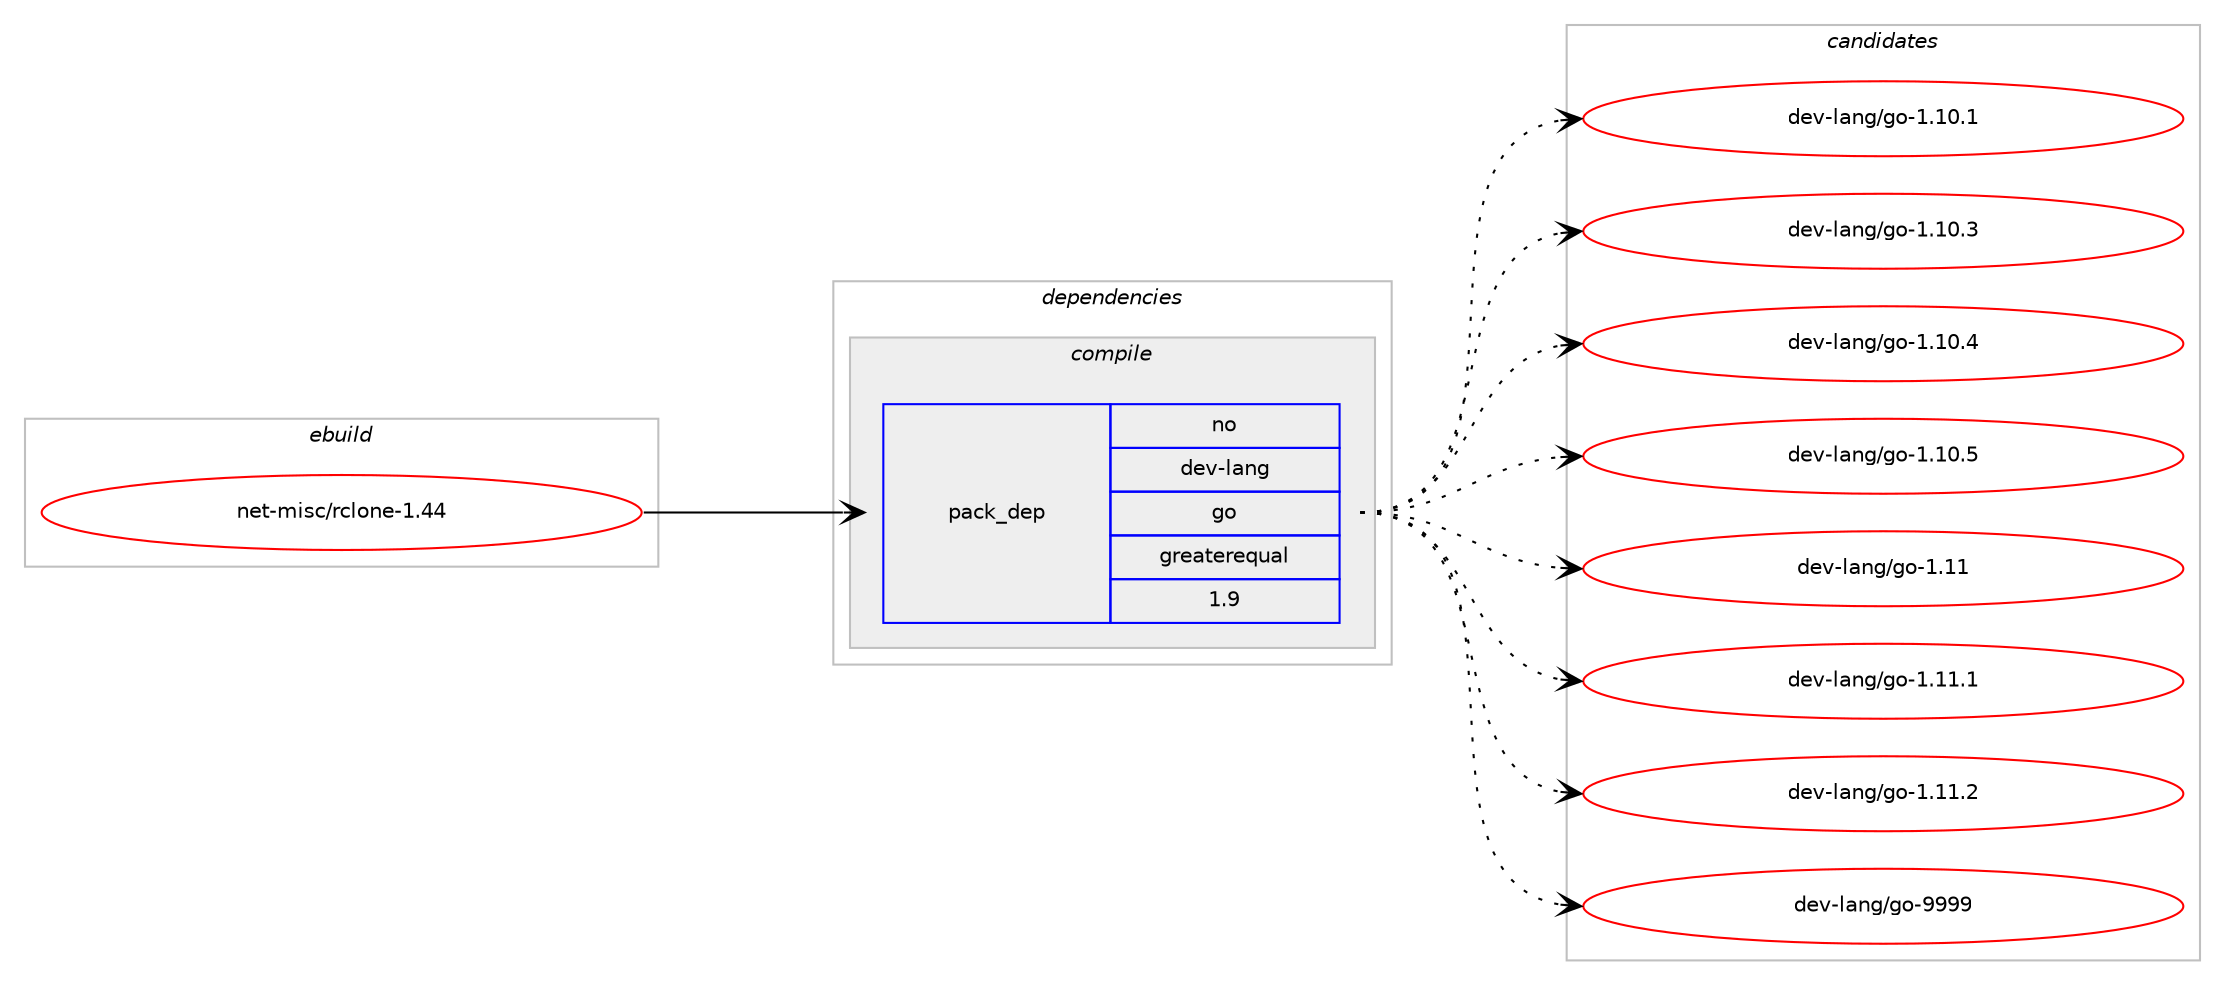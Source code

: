 digraph prolog {

# *************
# Graph options
# *************

newrank=true;
concentrate=true;
compound=true;
graph [rankdir=LR,fontname=Helvetica,fontsize=10,ranksep=1.5];#, ranksep=2.5, nodesep=0.2];
edge  [arrowhead=vee];
node  [fontname=Helvetica,fontsize=10];

# **********
# The ebuild
# **********

subgraph cluster_leftcol {
color=gray;
rank=same;
label=<<i>ebuild</i>>;
id [label="net-misc/rclone-1.44", color=red, width=4, href="../net-misc/rclone-1.44.svg"];
}

# ****************
# The dependencies
# ****************

subgraph cluster_midcol {
color=gray;
label=<<i>dependencies</i>>;
subgraph cluster_compile {
fillcolor="#eeeeee";
style=filled;
label=<<i>compile</i>>;
subgraph pack4553 {
dependency5623 [label=<<TABLE BORDER="0" CELLBORDER="1" CELLSPACING="0" CELLPADDING="4" WIDTH="220"><TR><TD ROWSPAN="6" CELLPADDING="30">pack_dep</TD></TR><TR><TD WIDTH="110">no</TD></TR><TR><TD>dev-lang</TD></TR><TR><TD>go</TD></TR><TR><TD>greaterequal</TD></TR><TR><TD>1.9</TD></TR></TABLE>>, shape=none, color=blue];
}
id:e -> dependency5623:w [weight=20,style="solid",arrowhead="vee"];
}
subgraph cluster_compileandrun {
fillcolor="#eeeeee";
style=filled;
label=<<i>compile and run</i>>;
}
subgraph cluster_run {
fillcolor="#eeeeee";
style=filled;
label=<<i>run</i>>;
}
}

# **************
# The candidates
# **************

subgraph cluster_choices {
rank=same;
color=gray;
label=<<i>candidates</i>>;

subgraph choice4553 {
color=black;
nodesep=1;
choice10010111845108971101034710311145494649484649 [label="dev-lang/go-1.10.1", color=red, width=4,href="../dev-lang/go-1.10.1.svg"];
choice10010111845108971101034710311145494649484651 [label="dev-lang/go-1.10.3", color=red, width=4,href="../dev-lang/go-1.10.3.svg"];
choice10010111845108971101034710311145494649484652 [label="dev-lang/go-1.10.4", color=red, width=4,href="../dev-lang/go-1.10.4.svg"];
choice10010111845108971101034710311145494649484653 [label="dev-lang/go-1.10.5", color=red, width=4,href="../dev-lang/go-1.10.5.svg"];
choice1001011184510897110103471031114549464949 [label="dev-lang/go-1.11", color=red, width=4,href="../dev-lang/go-1.11.svg"];
choice10010111845108971101034710311145494649494649 [label="dev-lang/go-1.11.1", color=red, width=4,href="../dev-lang/go-1.11.1.svg"];
choice10010111845108971101034710311145494649494650 [label="dev-lang/go-1.11.2", color=red, width=4,href="../dev-lang/go-1.11.2.svg"];
choice1001011184510897110103471031114557575757 [label="dev-lang/go-9999", color=red, width=4,href="../dev-lang/go-9999.svg"];
dependency5623:e -> choice10010111845108971101034710311145494649484649:w [style=dotted,weight="100"];
dependency5623:e -> choice10010111845108971101034710311145494649484651:w [style=dotted,weight="100"];
dependency5623:e -> choice10010111845108971101034710311145494649484652:w [style=dotted,weight="100"];
dependency5623:e -> choice10010111845108971101034710311145494649484653:w [style=dotted,weight="100"];
dependency5623:e -> choice1001011184510897110103471031114549464949:w [style=dotted,weight="100"];
dependency5623:e -> choice10010111845108971101034710311145494649494649:w [style=dotted,weight="100"];
dependency5623:e -> choice10010111845108971101034710311145494649494650:w [style=dotted,weight="100"];
dependency5623:e -> choice1001011184510897110103471031114557575757:w [style=dotted,weight="100"];
}
}

}
